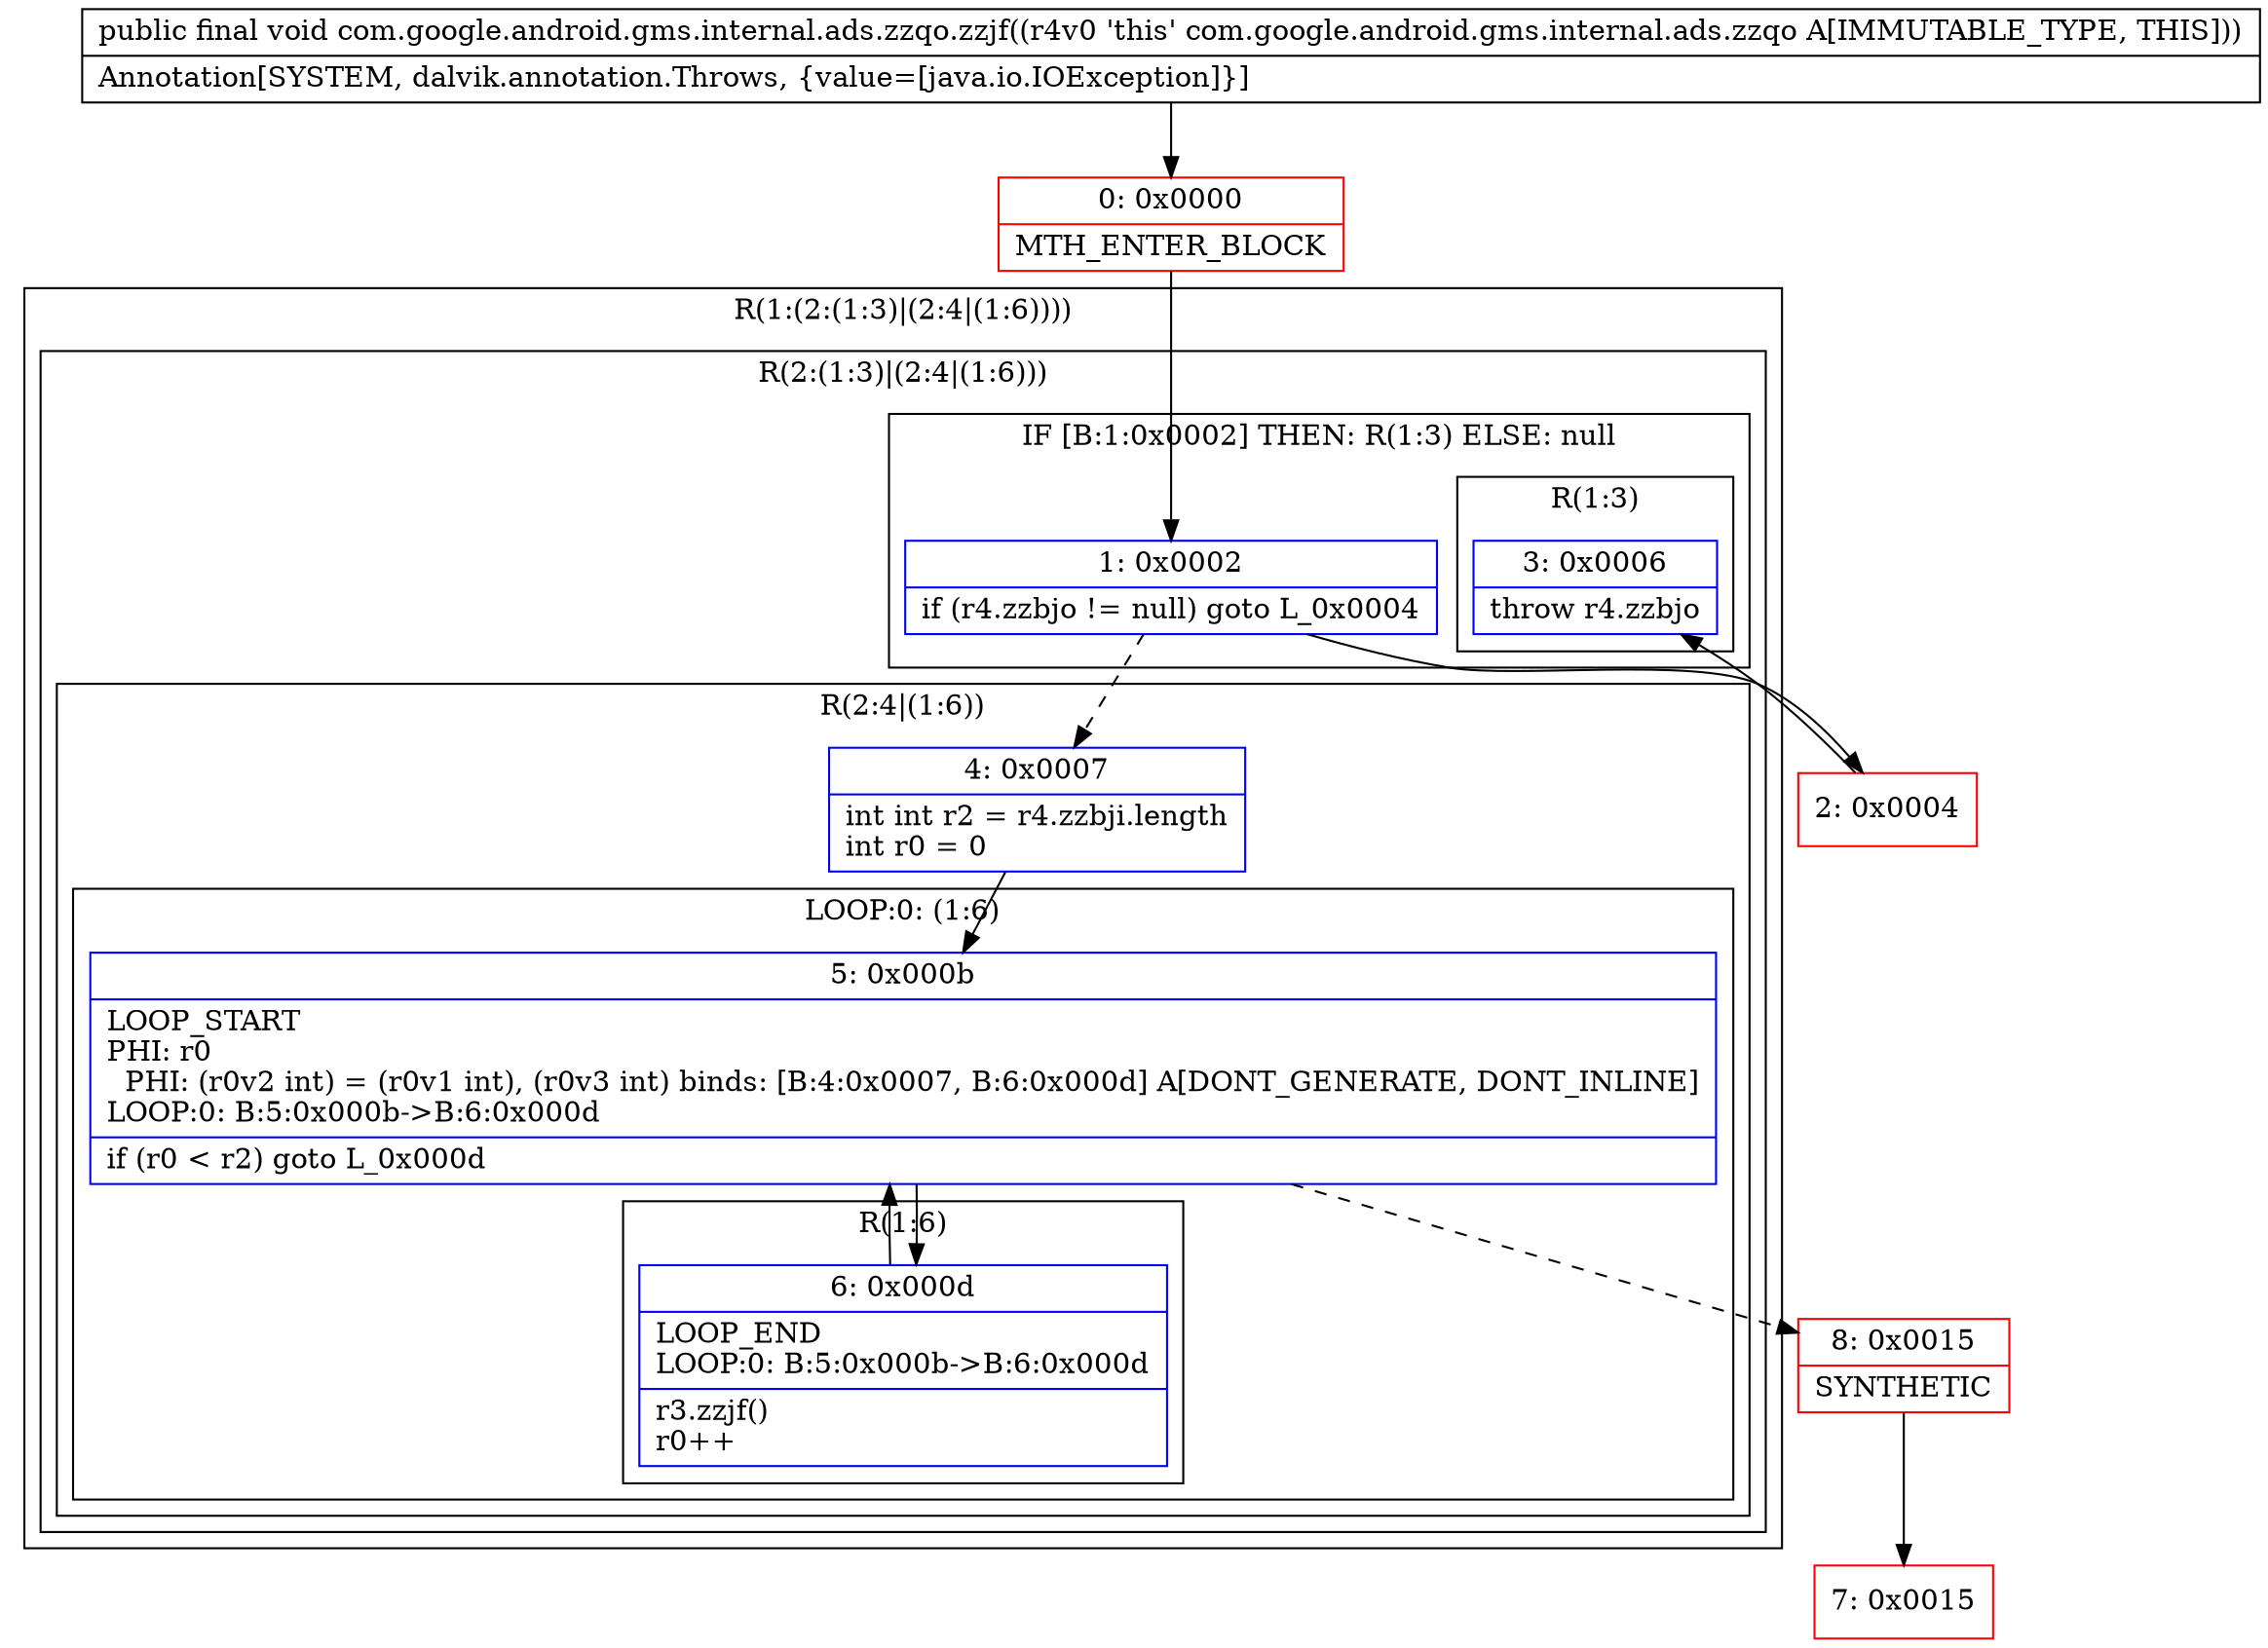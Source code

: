 digraph "CFG forcom.google.android.gms.internal.ads.zzqo.zzjf()V" {
subgraph cluster_Region_2002141294 {
label = "R(1:(2:(1:3)|(2:4|(1:6))))";
node [shape=record,color=blue];
subgraph cluster_Region_546115040 {
label = "R(2:(1:3)|(2:4|(1:6)))";
node [shape=record,color=blue];
subgraph cluster_IfRegion_1802790372 {
label = "IF [B:1:0x0002] THEN: R(1:3) ELSE: null";
node [shape=record,color=blue];
Node_1 [shape=record,label="{1\:\ 0x0002|if (r4.zzbjo != null) goto L_0x0004\l}"];
subgraph cluster_Region_1433687286 {
label = "R(1:3)";
node [shape=record,color=blue];
Node_3 [shape=record,label="{3\:\ 0x0006|throw r4.zzbjo\l}"];
}
}
subgraph cluster_Region_1978555521 {
label = "R(2:4|(1:6))";
node [shape=record,color=blue];
Node_4 [shape=record,label="{4\:\ 0x0007|int int r2 = r4.zzbji.length\lint r0 = 0\l}"];
subgraph cluster_LoopRegion_283388678 {
label = "LOOP:0: (1:6)";
node [shape=record,color=blue];
Node_5 [shape=record,label="{5\:\ 0x000b|LOOP_START\lPHI: r0 \l  PHI: (r0v2 int) = (r0v1 int), (r0v3 int) binds: [B:4:0x0007, B:6:0x000d] A[DONT_GENERATE, DONT_INLINE]\lLOOP:0: B:5:0x000b\-\>B:6:0x000d\l|if (r0 \< r2) goto L_0x000d\l}"];
subgraph cluster_Region_1982762057 {
label = "R(1:6)";
node [shape=record,color=blue];
Node_6 [shape=record,label="{6\:\ 0x000d|LOOP_END\lLOOP:0: B:5:0x000b\-\>B:6:0x000d\l|r3.zzjf()\lr0++\l}"];
}
}
}
}
}
Node_0 [shape=record,color=red,label="{0\:\ 0x0000|MTH_ENTER_BLOCK\l}"];
Node_2 [shape=record,color=red,label="{2\:\ 0x0004}"];
Node_7 [shape=record,color=red,label="{7\:\ 0x0015}"];
Node_8 [shape=record,color=red,label="{8\:\ 0x0015|SYNTHETIC\l}"];
MethodNode[shape=record,label="{public final void com.google.android.gms.internal.ads.zzqo.zzjf((r4v0 'this' com.google.android.gms.internal.ads.zzqo A[IMMUTABLE_TYPE, THIS]))  | Annotation[SYSTEM, dalvik.annotation.Throws, \{value=[java.io.IOException]\}]\l}"];
MethodNode -> Node_0;
Node_1 -> Node_2;
Node_1 -> Node_4[style=dashed];
Node_4 -> Node_5;
Node_5 -> Node_6;
Node_5 -> Node_8[style=dashed];
Node_6 -> Node_5;
Node_0 -> Node_1;
Node_2 -> Node_3;
Node_8 -> Node_7;
}


